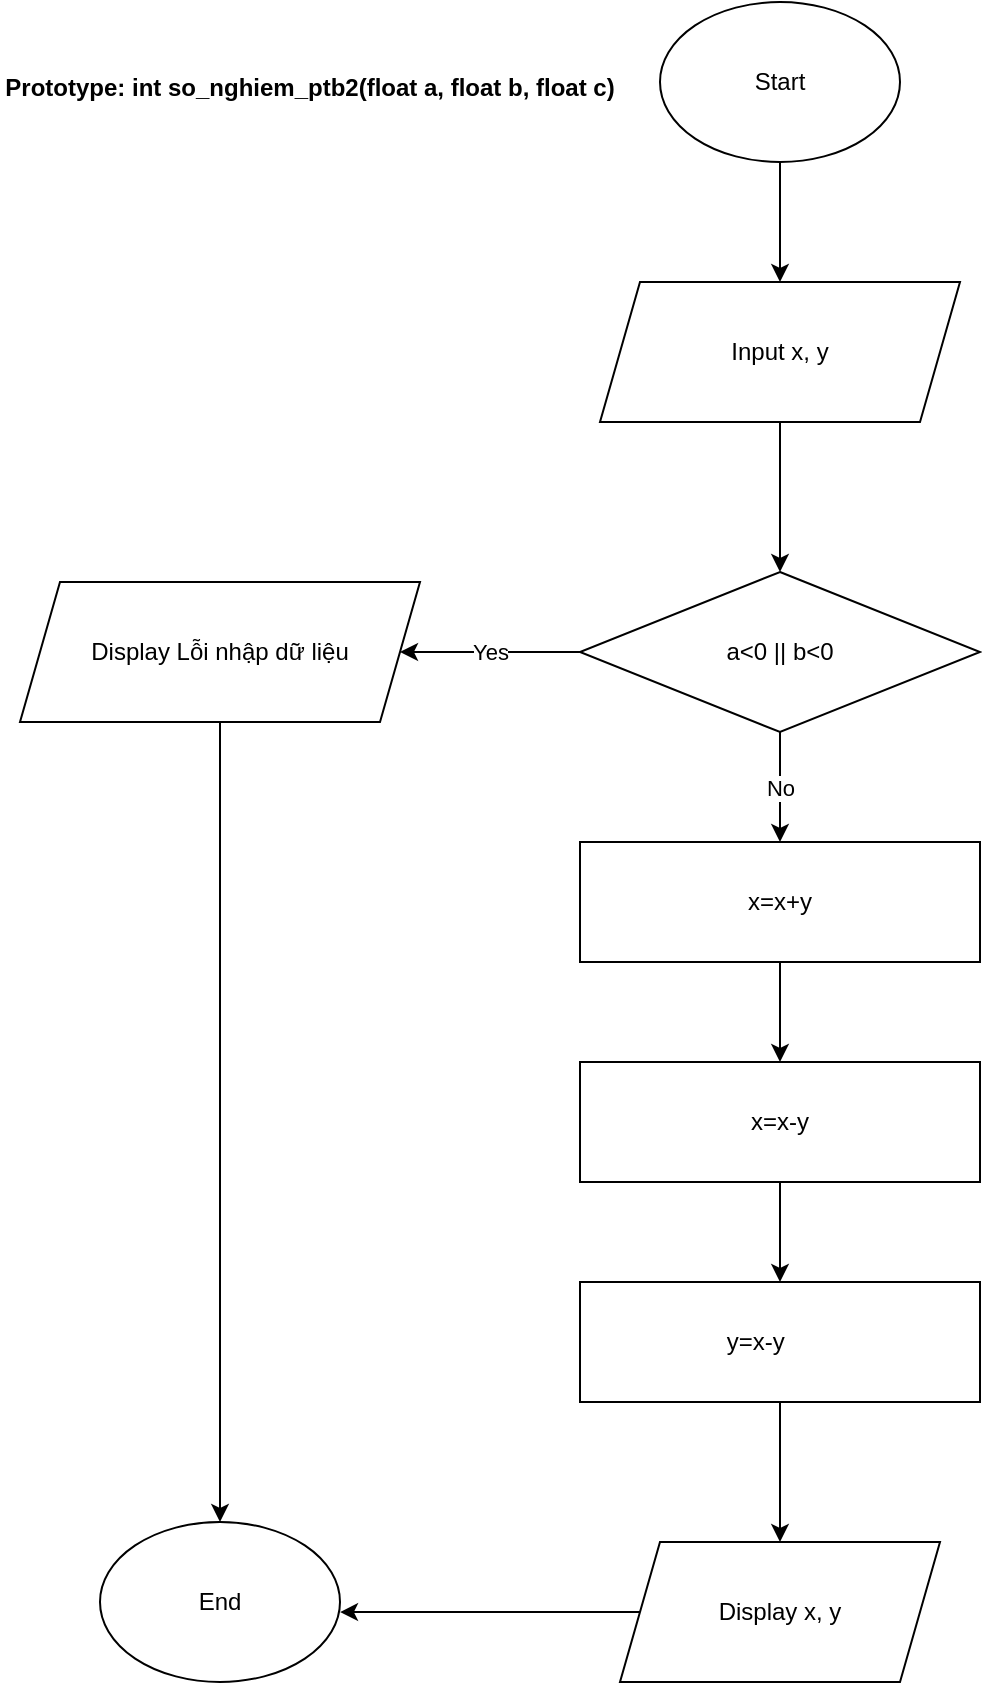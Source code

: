 <mxfile version="24.0.6" type="google">
  <diagram name="Page-1" id="ot4pLYPO8OssK1NQqpq3">
    <mxGraphModel grid="1" page="1" gridSize="10" guides="1" tooltips="1" connect="1" arrows="1" fold="1" pageScale="1" pageWidth="827" pageHeight="1169" math="0" shadow="0">
      <root>
        <mxCell id="0" />
        <mxCell id="1" parent="0" />
        <mxCell id="Z6v8BIGGvw4Y6wEv693H-4" value="" style="edgeStyle=orthogonalEdgeStyle;rounded=0;orthogonalLoop=1;jettySize=auto;html=1;" edge="1" parent="1" source="Z6v8BIGGvw4Y6wEv693H-1" target="Z6v8BIGGvw4Y6wEv693H-3">
          <mxGeometry relative="1" as="geometry" />
        </mxCell>
        <mxCell id="Z6v8BIGGvw4Y6wEv693H-1" value="Start" style="ellipse;whiteSpace=wrap;html=1;" vertex="1" parent="1">
          <mxGeometry x="330" width="120" height="80" as="geometry" />
        </mxCell>
        <mxCell id="Z6v8BIGGvw4Y6wEv693H-2" value="&lt;br&gt;&lt;b&gt;&lt;br&gt;&lt;span class=&quot;fontstyle0&quot;&gt;Prototype&lt;/span&gt;&lt;span class=&quot;fontstyle1&quot;&gt;: &lt;/span&gt;&lt;span class=&quot;fontstyle3&quot;&gt;int so_nghiem_ptb2(float a, float b, float c)&lt;/span&gt;&lt;/b&gt;&lt;div&gt;&lt;br/&gt;&lt;/div&gt;" style="text;html=1;align=center;verticalAlign=middle;whiteSpace=wrap;rounded=0;" vertex="1" parent="1">
          <mxGeometry width="310" height="70" as="geometry" />
        </mxCell>
        <mxCell id="Z6v8BIGGvw4Y6wEv693H-6" value="" style="edgeStyle=orthogonalEdgeStyle;rounded=0;orthogonalLoop=1;jettySize=auto;html=1;" edge="1" parent="1" source="Z6v8BIGGvw4Y6wEv693H-3" target="Z6v8BIGGvw4Y6wEv693H-5">
          <mxGeometry relative="1" as="geometry" />
        </mxCell>
        <mxCell id="Z6v8BIGGvw4Y6wEv693H-3" value="Input x, y" style="shape=parallelogram;perimeter=parallelogramPerimeter;whiteSpace=wrap;html=1;fixedSize=1;" vertex="1" parent="1">
          <mxGeometry x="300" y="140" width="180" height="70" as="geometry" />
        </mxCell>
        <mxCell id="Z6v8BIGGvw4Y6wEv693H-9" value="Yes" style="edgeStyle=orthogonalEdgeStyle;rounded=0;orthogonalLoop=1;jettySize=auto;html=1;" edge="1" parent="1" source="Z6v8BIGGvw4Y6wEv693H-5" target="Z6v8BIGGvw4Y6wEv693H-8">
          <mxGeometry relative="1" as="geometry" />
        </mxCell>
        <mxCell id="Z6v8BIGGvw4Y6wEv693H-11" value="No" style="edgeStyle=orthogonalEdgeStyle;rounded=0;orthogonalLoop=1;jettySize=auto;html=1;" edge="1" parent="1" source="Z6v8BIGGvw4Y6wEv693H-5" target="Z6v8BIGGvw4Y6wEv693H-10">
          <mxGeometry relative="1" as="geometry" />
        </mxCell>
        <mxCell id="Z6v8BIGGvw4Y6wEv693H-5" value="a&amp;lt;0 || b&amp;lt;0" style="rhombus;whiteSpace=wrap;html=1;" vertex="1" parent="1">
          <mxGeometry x="290" y="285" width="200" height="80" as="geometry" />
        </mxCell>
        <mxCell id="Z6v8BIGGvw4Y6wEv693H-22" value="" style="edgeStyle=orthogonalEdgeStyle;rounded=0;orthogonalLoop=1;jettySize=auto;html=1;entryX=0.5;entryY=0;entryDx=0;entryDy=0;" edge="1" parent="1" source="Z6v8BIGGvw4Y6wEv693H-8" target="Z6v8BIGGvw4Y6wEv693H-23">
          <mxGeometry relative="1" as="geometry">
            <mxPoint x="110" y="765" as="targetPoint" />
          </mxGeometry>
        </mxCell>
        <mxCell id="Z6v8BIGGvw4Y6wEv693H-8" value="Display Lỗi nhập dữ liệu" style="shape=parallelogram;perimeter=parallelogramPerimeter;whiteSpace=wrap;html=1;fixedSize=1;" vertex="1" parent="1">
          <mxGeometry x="10" y="290" width="200" height="70" as="geometry" />
        </mxCell>
        <mxCell id="Z6v8BIGGvw4Y6wEv693H-15" value="" style="edgeStyle=orthogonalEdgeStyle;rounded=0;orthogonalLoop=1;jettySize=auto;html=1;" edge="1" parent="1" source="Z6v8BIGGvw4Y6wEv693H-10" target="Z6v8BIGGvw4Y6wEv693H-14">
          <mxGeometry relative="1" as="geometry" />
        </mxCell>
        <mxCell id="Z6v8BIGGvw4Y6wEv693H-10" value="x=x+y" style="whiteSpace=wrap;html=1;" vertex="1" parent="1">
          <mxGeometry x="290" y="420" width="200" height="60" as="geometry" />
        </mxCell>
        <mxCell id="Z6v8BIGGvw4Y6wEv693H-17" value="" style="edgeStyle=orthogonalEdgeStyle;rounded=0;orthogonalLoop=1;jettySize=auto;html=1;" edge="1" parent="1" source="Z6v8BIGGvw4Y6wEv693H-14" target="Z6v8BIGGvw4Y6wEv693H-16">
          <mxGeometry relative="1" as="geometry" />
        </mxCell>
        <mxCell id="Z6v8BIGGvw4Y6wEv693H-14" value="x=x-y" style="whiteSpace=wrap;html=1;" vertex="1" parent="1">
          <mxGeometry x="290" y="530" width="200" height="60" as="geometry" />
        </mxCell>
        <mxCell id="Z6v8BIGGvw4Y6wEv693H-19" value="" style="edgeStyle=orthogonalEdgeStyle;rounded=0;orthogonalLoop=1;jettySize=auto;html=1;" edge="1" parent="1" source="Z6v8BIGGvw4Y6wEv693H-16" target="Z6v8BIGGvw4Y6wEv693H-18">
          <mxGeometry relative="1" as="geometry" />
        </mxCell>
        <mxCell id="Z6v8BIGGvw4Y6wEv693H-16" value="y=x-y&lt;span style=&quot;white-space: pre;&quot;&gt;&#x9;&lt;/span&gt;" style="whiteSpace=wrap;html=1;" vertex="1" parent="1">
          <mxGeometry x="290" y="640" width="200" height="60" as="geometry" />
        </mxCell>
        <mxCell id="Z6v8BIGGvw4Y6wEv693H-21" value="" style="edgeStyle=orthogonalEdgeStyle;rounded=0;orthogonalLoop=1;jettySize=auto;html=1;entryX=1;entryY=0.563;entryDx=0;entryDy=0;entryPerimeter=0;" edge="1" parent="1" source="Z6v8BIGGvw4Y6wEv693H-18" target="Z6v8BIGGvw4Y6wEv693H-23">
          <mxGeometry relative="1" as="geometry">
            <mxPoint x="150" y="805" as="targetPoint" />
          </mxGeometry>
        </mxCell>
        <mxCell id="Z6v8BIGGvw4Y6wEv693H-18" value="Display x, y" style="shape=parallelogram;perimeter=parallelogramPerimeter;whiteSpace=wrap;html=1;fixedSize=1;" vertex="1" parent="1">
          <mxGeometry x="310" y="770" width="160" height="70" as="geometry" />
        </mxCell>
        <mxCell id="Z6v8BIGGvw4Y6wEv693H-23" value="End" style="ellipse;whiteSpace=wrap;html=1;" vertex="1" parent="1">
          <mxGeometry x="50" y="760" width="120" height="80" as="geometry" />
        </mxCell>
      </root>
    </mxGraphModel>
  </diagram>
</mxfile>
